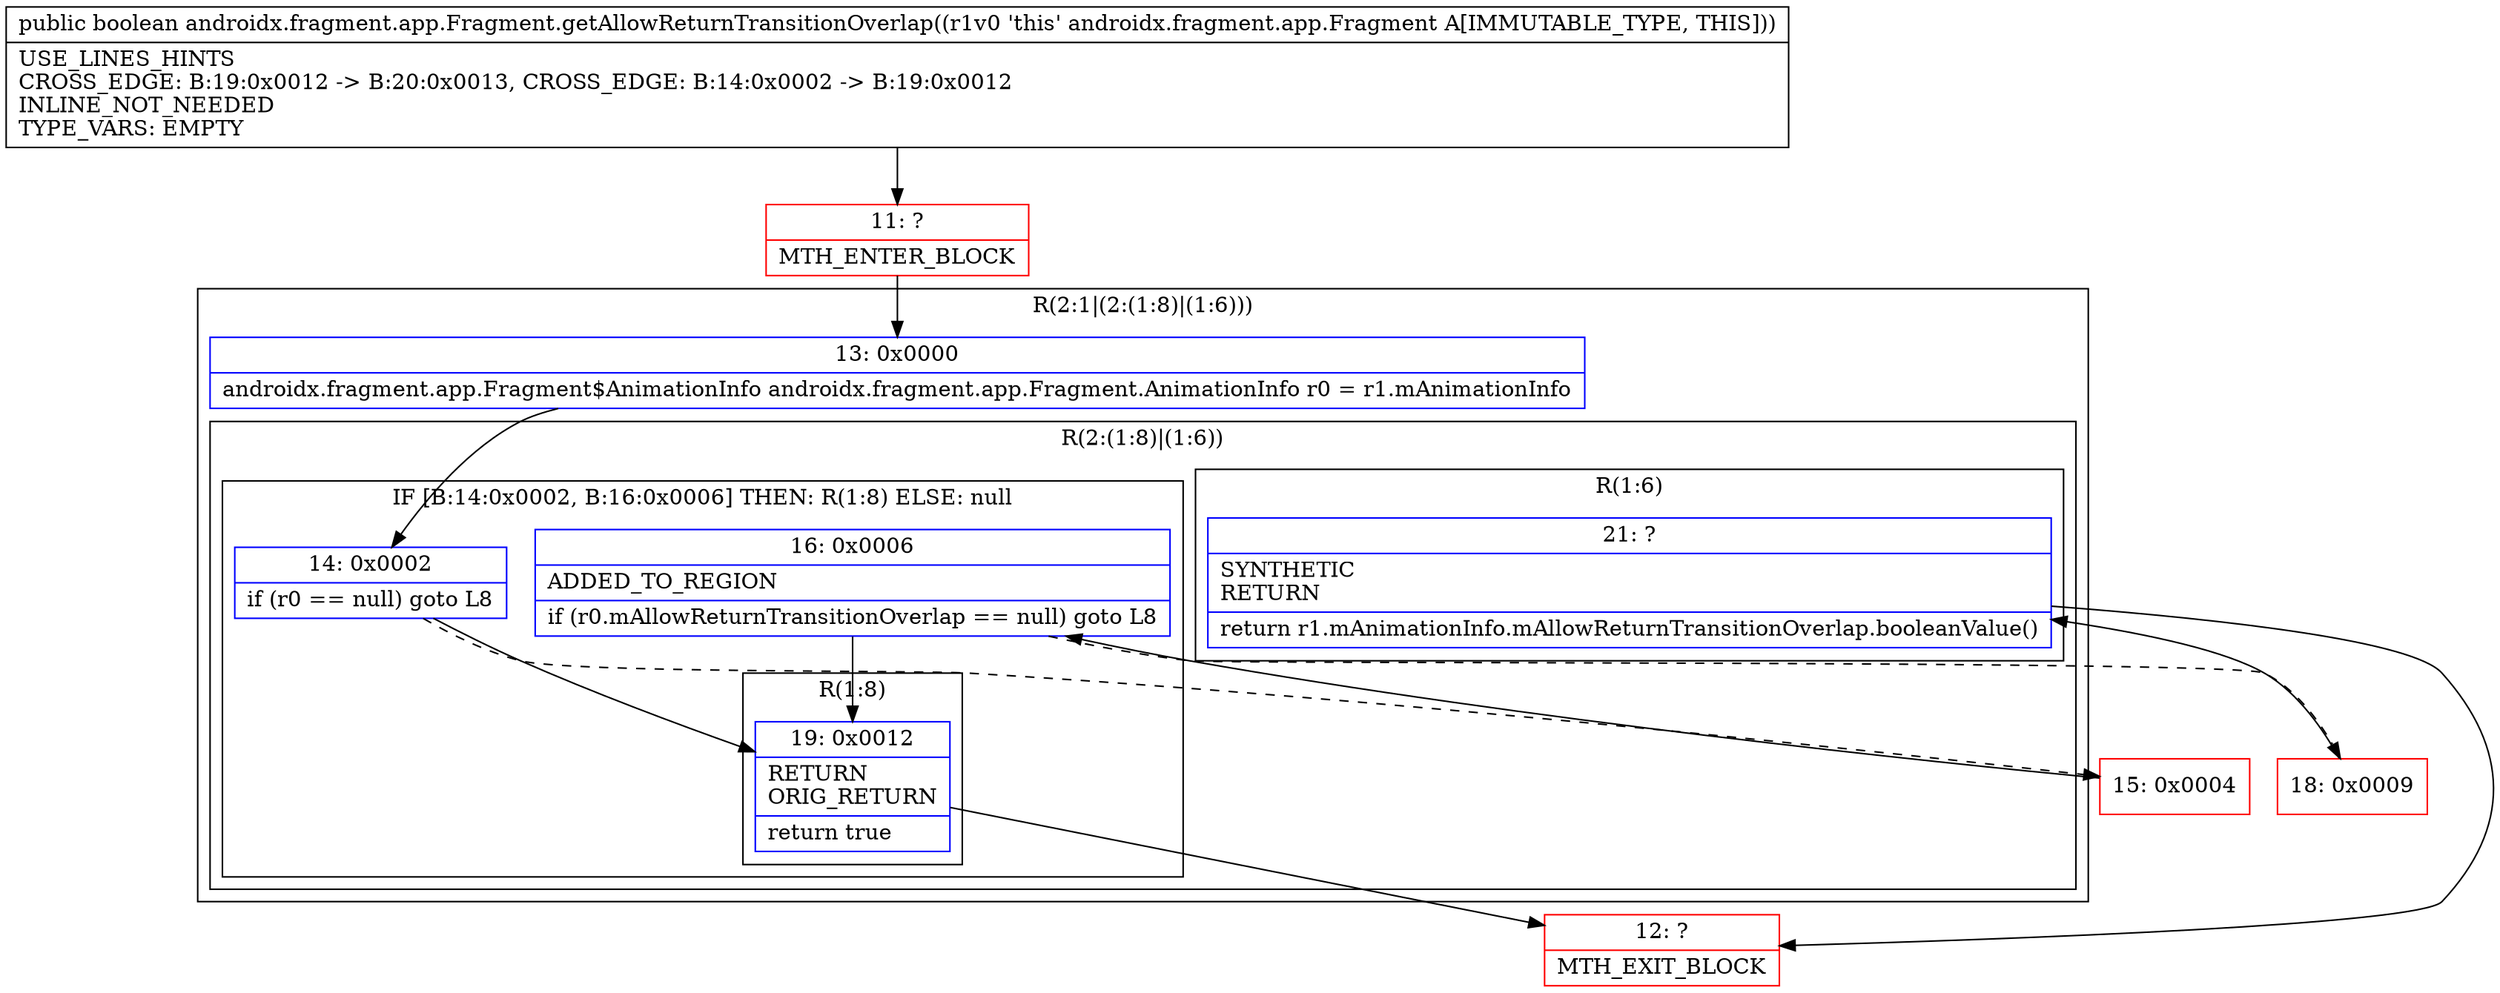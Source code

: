 digraph "CFG forandroidx.fragment.app.Fragment.getAllowReturnTransitionOverlap()Z" {
subgraph cluster_Region_373136620 {
label = "R(2:1|(2:(1:8)|(1:6)))";
node [shape=record,color=blue];
Node_13 [shape=record,label="{13\:\ 0x0000|androidx.fragment.app.Fragment$AnimationInfo androidx.fragment.app.Fragment.AnimationInfo r0 = r1.mAnimationInfo\l}"];
subgraph cluster_Region_1991305717 {
label = "R(2:(1:8)|(1:6))";
node [shape=record,color=blue];
subgraph cluster_IfRegion_1675774662 {
label = "IF [B:14:0x0002, B:16:0x0006] THEN: R(1:8) ELSE: null";
node [shape=record,color=blue];
Node_14 [shape=record,label="{14\:\ 0x0002|if (r0 == null) goto L8\l}"];
Node_16 [shape=record,label="{16\:\ 0x0006|ADDED_TO_REGION\l|if (r0.mAllowReturnTransitionOverlap == null) goto L8\l}"];
subgraph cluster_Region_729790258 {
label = "R(1:8)";
node [shape=record,color=blue];
Node_19 [shape=record,label="{19\:\ 0x0012|RETURN\lORIG_RETURN\l|return true\l}"];
}
}
subgraph cluster_Region_973895544 {
label = "R(1:6)";
node [shape=record,color=blue];
Node_21 [shape=record,label="{21\:\ ?|SYNTHETIC\lRETURN\l|return r1.mAnimationInfo.mAllowReturnTransitionOverlap.booleanValue()\l}"];
}
}
}
Node_11 [shape=record,color=red,label="{11\:\ ?|MTH_ENTER_BLOCK\l}"];
Node_15 [shape=record,color=red,label="{15\:\ 0x0004}"];
Node_18 [shape=record,color=red,label="{18\:\ 0x0009}"];
Node_12 [shape=record,color=red,label="{12\:\ ?|MTH_EXIT_BLOCK\l}"];
MethodNode[shape=record,label="{public boolean androidx.fragment.app.Fragment.getAllowReturnTransitionOverlap((r1v0 'this' androidx.fragment.app.Fragment A[IMMUTABLE_TYPE, THIS]))  | USE_LINES_HINTS\lCROSS_EDGE: B:19:0x0012 \-\> B:20:0x0013, CROSS_EDGE: B:14:0x0002 \-\> B:19:0x0012\lINLINE_NOT_NEEDED\lTYPE_VARS: EMPTY\l}"];
MethodNode -> Node_11;Node_13 -> Node_14;
Node_14 -> Node_15[style=dashed];
Node_14 -> Node_19;
Node_16 -> Node_18[style=dashed];
Node_16 -> Node_19;
Node_19 -> Node_12;
Node_21 -> Node_12;
Node_11 -> Node_13;
Node_15 -> Node_16;
Node_18 -> Node_21;
}

